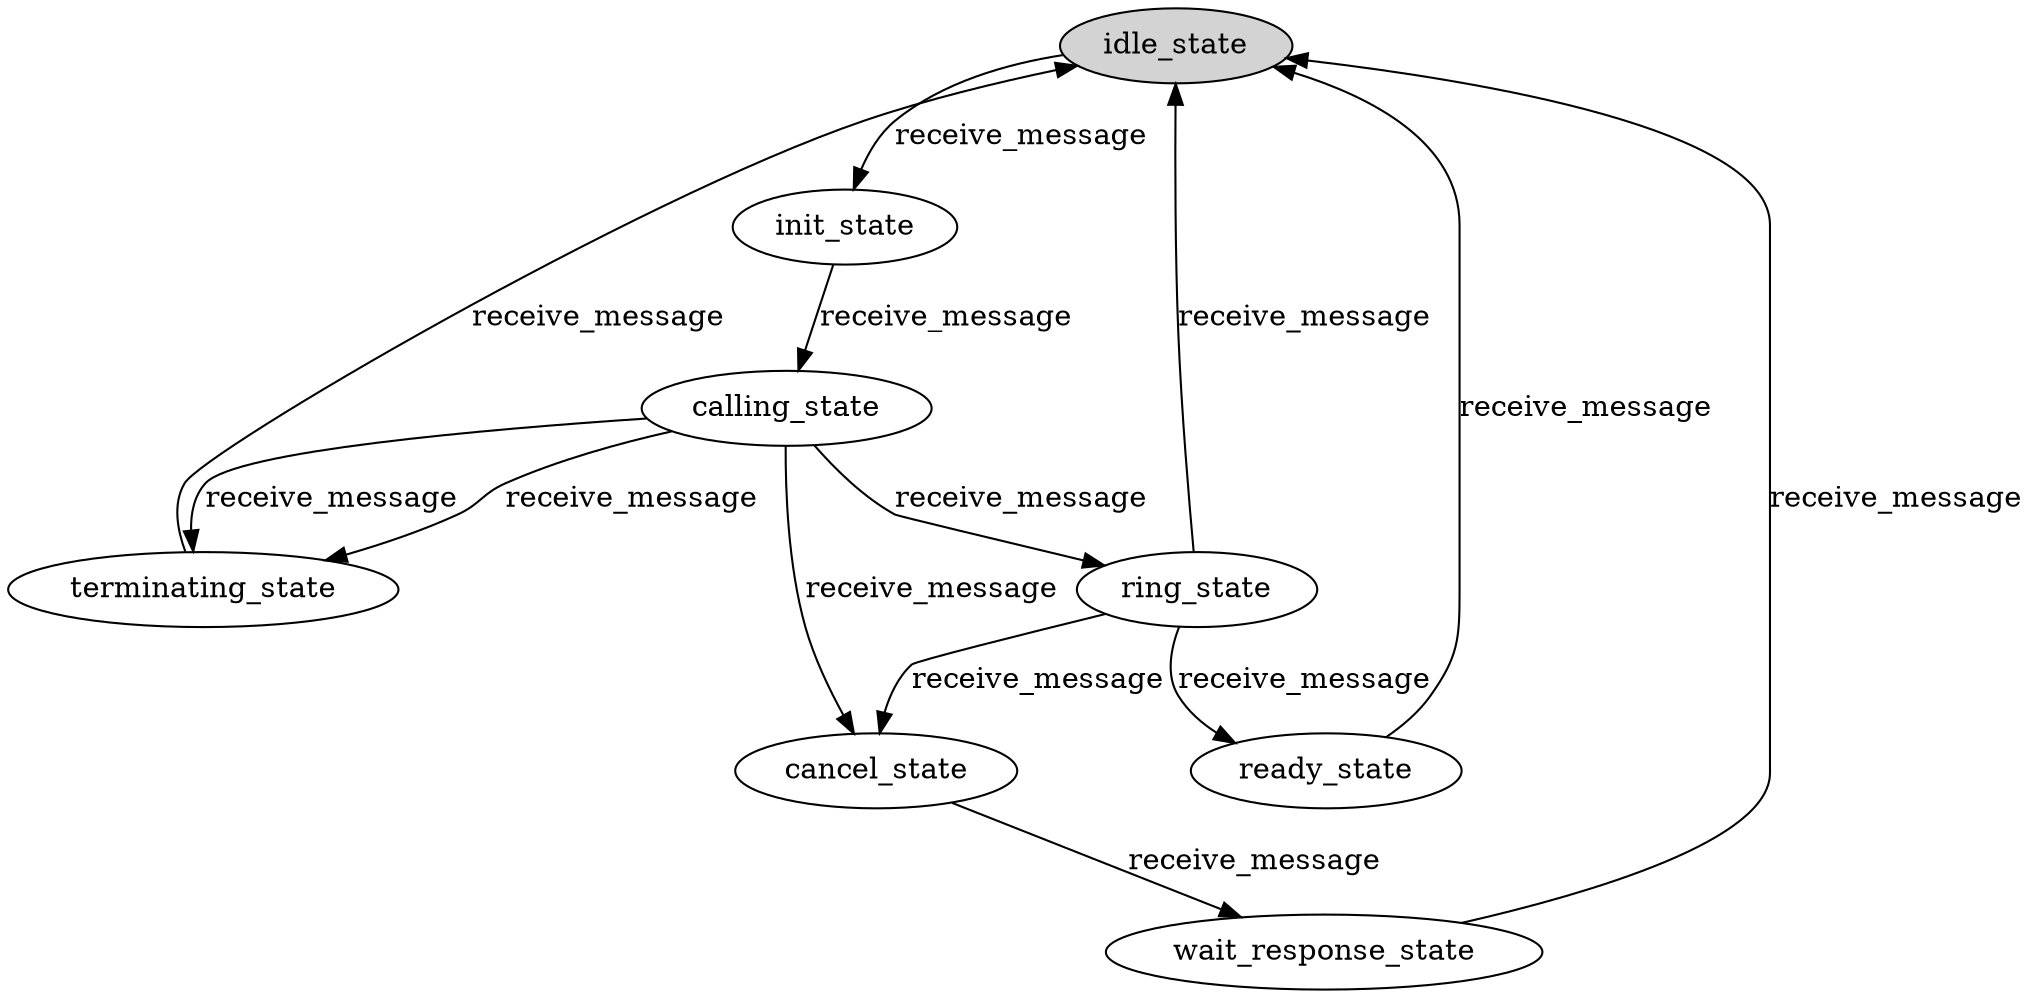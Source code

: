 digraph SIP_Call_Service {

  // Nodes
  idle_state [ style=filled, shape=ellipse, peripheries=1, fillcolor=lightgray ]
  terminating_state [ style=filled, shape=ellipse, peripheries=1, fillcolor=white ]
  ready_state [ style=filled, shape=ellipse, peripheries=1, fillcolor=white ]
  ring_state [ style=filled, shape=ellipse, peripheries=1, fillcolor=white ]
  cancel_state [ style=filled, shape=ellipse, peripheries=1, fillcolor=white ]
  init_state [ style=filled, shape=ellipse, peripheries=1, fillcolor=white ]
  calling_state [ style=filled, shape=ellipse, peripheries=1, fillcolor=white ]
  wait_response_state [ style=filled, shape=ellipse, peripheries=1, fillcolor=white ]

  // Transitions
  idle_state -> init_state [ label="receive_message", tooltip="receive_message('${OFFHOOK_SIGNAL}',)",color="black"]
  init_state -> calling_state [ label="receive_message", tooltip="receive_message('${CALLING_SIGNAL}',)",color="black"]
  calling_state -> terminating_state [ label="receive_message", tooltip="receive_message('${TIMEOUTB}',)",color="black"]
  calling_state -> terminating_state [ label="receive_message", tooltip="receive_message('${TIMEOUTA}',)",color="black"]
  calling_state -> ring_state [ label="receive_message", tooltip="receive_message('${CALL_PROCEEDING}',)",color="black"]
  calling_state -> cancel_state [ label="receive_message", tooltip="receive_message('${REJECT}',)",color="black"]
  terminating_state -> idle_state [ label="receive_message", tooltip="receive_message('${200_BYE}',)",color="black"]
  cancel_state -> wait_response_state [ label="receive_message", tooltip="receive_message('${200_Cancel}',)",color="black"]
  ring_state -> ready_state [ label="receive_message", tooltip="receive_message('${200}',)",color="black"]
  ring_state -> idle_state [ label="receive_message", tooltip="receive_message('${REJECT}',)",color="black"]
  ring_state -> cancel_state [ label="receive_message", tooltip="receive_message('${CANCEL}',)",color="black"]
  ready_state -> idle_state [ label="receive_message", tooltip="receive_message('${BYE}',)",color="black"]
  wait_response_state -> idle_state [ label="receive_message", tooltip="receive_message('${487_Invite}',)",color="black"]
}
